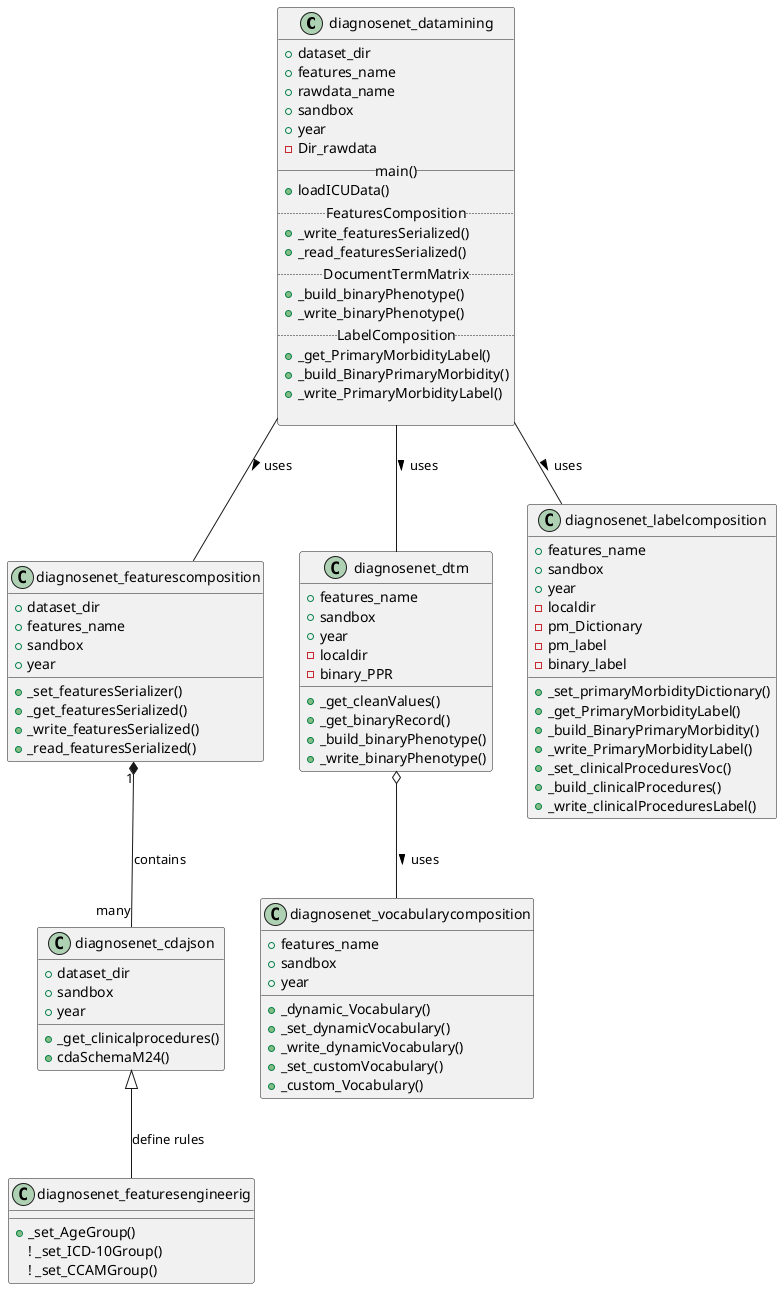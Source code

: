 @startuml

class diagnosenet_datamining {
  + dataset_dir
  + features_name
  + rawdata_name
  + sandbox
  + year
  - Dir_rawdata
  __main()__
  + loadICUData()
  .. FeaturesComposition ..
  + _write_featuresSerialized()
  + _read_featuresSerialized()
  .. DocumentTermMatrix ..
  + _build_binaryPhenotype()
  + _write_binaryPhenotype()
  .. LabelComposition ..
  + _get_PrimaryMorbidityLabel()
  + _build_BinaryPrimaryMorbidity()
  + _write_PrimaryMorbidityLabel()

}

class diagnosenet_featurescomposition {
  + dataset_dir
  + features_name
  + sandbox
  + year
  __
  + _set_featuresSerializer()
  + _get_featuresSerialized()
  + _write_featuresSerialized()
  + _read_featuresSerialized()
}

class diagnosenet_cdajson {
  + dataset_dir
  + sandbox
  + year
  __
  + _get_clinicalprocedures()
  + cdaSchemaM24()
}

class diagnosenet_featuresengineerig {
  + _set_AgeGroup()
  ! _set_ICD-10Group()
  ! _set_CCAMGroup()
}

class diagnosenet_dtm {
  + features_name
  + sandbox
  + year
  - localdir
  - binary_PPR
  __
  + _get_cleanValues()
  + _get_binaryRecord()
  + _build_binaryPhenotype()
  + _write_binaryPhenotype()
}

class diagnosenet_vocabularycomposition {
  + features_name
  + sandbox
  + year
  __
  + _dynamic_Vocabulary()
  + _set_dynamicVocabulary()
  + _write_dynamicVocabulary()
  + _set_customVocabulary()
  + _custom_Vocabulary()
}

class diagnosenet_labelcomposition {
  + features_name
  + sandbox
  + year
  - localdir
  - pm_Dictionary
  - pm_label
  - binary_label
  __
  + _set_primaryMorbidityDictionary()
  + _get_PrimaryMorbidityLabel()
  + _build_BinaryPrimaryMorbidity()
  + _write_PrimaryMorbidityLabel()
  + _set_clinicalProceduresVoc()
  + _build_clinicalProcedures()
  + _write_clinicalProceduresLabel()
}

diagnosenet_datamining -- diagnosenet_featurescomposition : > uses
diagnosenet_featurescomposition "1" *-- "many" diagnosenet_cdajson : contains
diagnosenet_cdajson <|-- diagnosenet_featuresengineerig : define rules

diagnosenet_datamining -- diagnosenet_dtm : > uses
diagnosenet_dtm o-- diagnosenet_vocabularycomposition : > uses

diagnosenet_datamining -- diagnosenet_labelcomposition : > uses

@enduml
